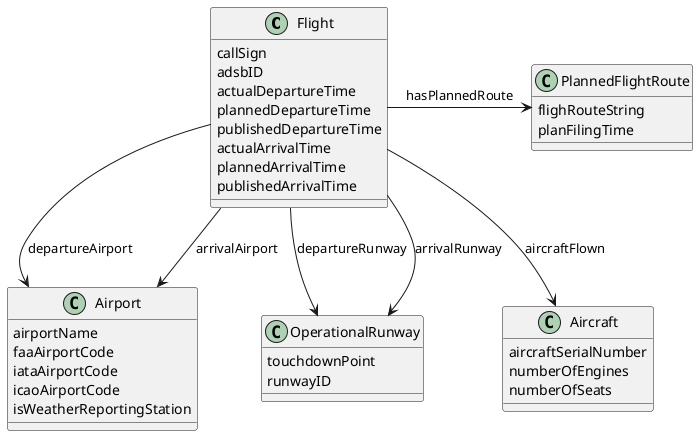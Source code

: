 @startuml
    class Flight {
        callSign
        adsbID
        actualDepartureTime
        plannedDepartureTime
        publishedDepartureTime
        actualArrivalTime
        plannedArrivalTime
        publishedArrivalTime
    }

    class Airport {
        airportName
        faaAirportCode
        iataAirportCode
        icaoAirportCode
        isWeatherReportingStation
    }

    class OperationalRunway {
        touchdownPoint
        runwayID
    }

    class Aircraft {
        aircraftSerialNumber
        numberOfEngines
        numberOfSeats
    }

    class PlannedFlightRoute {
        flighRouteString
        planFilingTime
    }

    Flight --> Airport : departureAirport
    Flight --> Airport : arrivalAirport
    Flight --> OperationalRunway : departureRunway
    Flight --> OperationalRunway : arrivalRunway
    Flight --> Aircraft : aircraftFlown
    Flight -right-> PlannedFlightRoute : hasPlannedRoute
@enduml